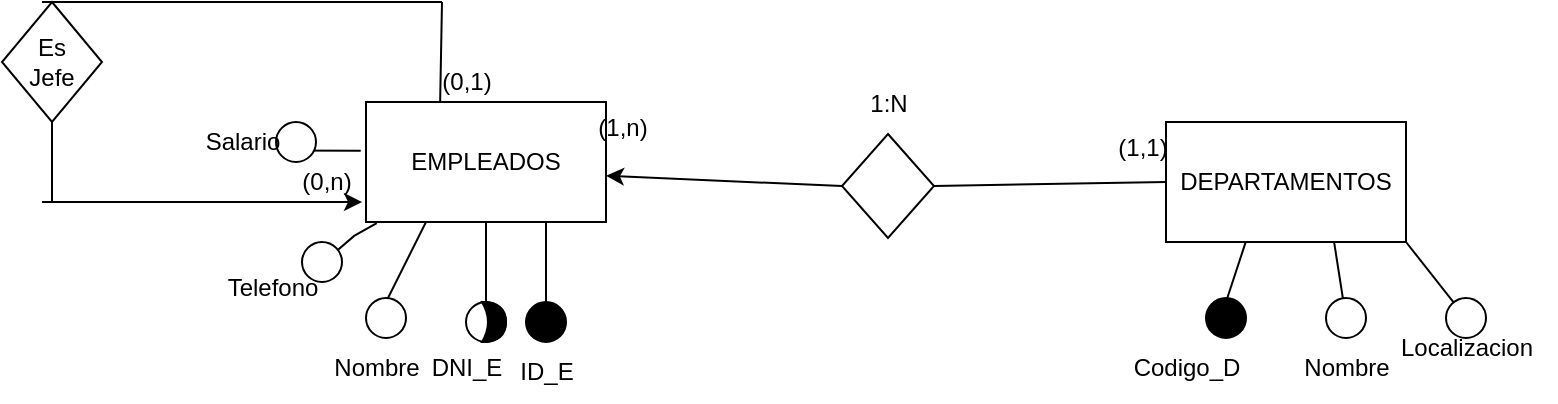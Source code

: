 <mxfile version="24.7.16">
  <diagram name="Página-1" id="xLEbLWEpb5DnmM2ml_3p">
    <mxGraphModel dx="794" dy="724" grid="1" gridSize="10" guides="1" tooltips="1" connect="1" arrows="1" fold="1" page="1" pageScale="1" pageWidth="827" pageHeight="1169" math="0" shadow="0">
      <root>
        <mxCell id="0" />
        <mxCell id="1" parent="0" />
        <mxCell id="GEkU-7t59s7T-fOhTXQf-1" value="EMPLEADOS" style="rounded=0;whiteSpace=wrap;html=1;" vertex="1" parent="1">
          <mxGeometry x="232" y="80" width="120" height="60" as="geometry" />
        </mxCell>
        <mxCell id="GEkU-7t59s7T-fOhTXQf-2" value="DEPARTAMENTOS" style="rounded=0;whiteSpace=wrap;html=1;" vertex="1" parent="1">
          <mxGeometry x="632" y="90" width="120" height="60" as="geometry" />
        </mxCell>
        <mxCell id="GEkU-7t59s7T-fOhTXQf-3" value="" style="endArrow=none;html=1;rounded=0;entryX=0.75;entryY=1;entryDx=0;entryDy=0;" edge="1" parent="1" source="GEkU-7t59s7T-fOhTXQf-4" target="GEkU-7t59s7T-fOhTXQf-1">
          <mxGeometry width="50" height="50" relative="1" as="geometry">
            <mxPoint x="322" y="180" as="sourcePoint" />
            <mxPoint x="532" y="100" as="targetPoint" />
          </mxGeometry>
        </mxCell>
        <mxCell id="GEkU-7t59s7T-fOhTXQf-5" value="" style="endArrow=none;html=1;rounded=0;entryX=0.75;entryY=1;entryDx=0;entryDy=0;" edge="1" parent="1" target="GEkU-7t59s7T-fOhTXQf-4">
          <mxGeometry width="50" height="50" relative="1" as="geometry">
            <mxPoint x="322" y="180" as="sourcePoint" />
            <mxPoint x="322" y="140" as="targetPoint" />
          </mxGeometry>
        </mxCell>
        <mxCell id="GEkU-7t59s7T-fOhTXQf-4" value="" style="ellipse;whiteSpace=wrap;html=1;aspect=fixed;fillColor=#000000;" vertex="1" parent="1">
          <mxGeometry x="312" y="180" width="20" height="20" as="geometry" />
        </mxCell>
        <mxCell id="GEkU-7t59s7T-fOhTXQf-6" value="ID_E" style="text;html=1;align=center;verticalAlign=middle;resizable=0;points=[];autosize=1;strokeColor=none;fillColor=none;" vertex="1" parent="1">
          <mxGeometry x="297" y="200" width="50" height="30" as="geometry" />
        </mxCell>
        <mxCell id="GEkU-7t59s7T-fOhTXQf-7" value="" style="endArrow=none;html=1;rounded=0;entryX=0.5;entryY=1;entryDx=0;entryDy=0;" edge="1" parent="1" target="GEkU-7t59s7T-fOhTXQf-1">
          <mxGeometry width="50" height="50" relative="1" as="geometry">
            <mxPoint x="292" y="180" as="sourcePoint" />
            <mxPoint x="332" y="150" as="targetPoint" />
          </mxGeometry>
        </mxCell>
        <mxCell id="GEkU-7t59s7T-fOhTXQf-8" value="" style="ellipse;whiteSpace=wrap;html=1;aspect=fixed;shadow=0;" vertex="1" parent="1">
          <mxGeometry x="282" y="180" width="20" height="20" as="geometry" />
        </mxCell>
        <mxCell id="GEkU-7t59s7T-fOhTXQf-9" value="DNI_E" style="text;html=1;align=center;verticalAlign=middle;resizable=0;points=[];autosize=1;strokeColor=none;fillColor=none;" vertex="1" parent="1">
          <mxGeometry x="252" y="198" width="60" height="30" as="geometry" />
        </mxCell>
        <mxCell id="GEkU-7t59s7T-fOhTXQf-10" value="" style="endArrow=none;html=1;rounded=0;entryX=0.25;entryY=1;entryDx=0;entryDy=0;" edge="1" parent="1" target="GEkU-7t59s7T-fOhTXQf-1">
          <mxGeometry width="50" height="50" relative="1" as="geometry">
            <mxPoint x="242" y="180" as="sourcePoint" />
            <mxPoint x="302" y="150" as="targetPoint" />
          </mxGeometry>
        </mxCell>
        <mxCell id="GEkU-7t59s7T-fOhTXQf-11" value="" style="ellipse;whiteSpace=wrap;html=1;aspect=fixed;" vertex="1" parent="1">
          <mxGeometry x="232" y="178" width="20" height="20" as="geometry" />
        </mxCell>
        <mxCell id="GEkU-7t59s7T-fOhTXQf-17" value="Nombre" style="text;html=1;align=center;verticalAlign=middle;resizable=0;points=[];autosize=1;strokeColor=none;fillColor=none;" vertex="1" parent="1">
          <mxGeometry x="202" y="198" width="70" height="30" as="geometry" />
        </mxCell>
        <mxCell id="GEkU-7t59s7T-fOhTXQf-18" value="" style="endArrow=none;html=1;rounded=0;entryX=-0.006;entryY=0.894;entryDx=0;entryDy=0;entryPerimeter=0;exitX=0.885;exitY=0.036;exitDx=0;exitDy=0;exitPerimeter=0;" edge="1" parent="1" source="GEkU-7t59s7T-fOhTXQf-20">
          <mxGeometry width="50" height="50" relative="1" as="geometry">
            <mxPoint x="247.93" y="128" as="sourcePoint" />
            <mxPoint x="237.36" y="140.59" as="targetPoint" />
            <Array as="points">
              <mxPoint x="226.08" y="146.95" />
            </Array>
          </mxGeometry>
        </mxCell>
        <mxCell id="GEkU-7t59s7T-fOhTXQf-19" value="" style="ellipse;whiteSpace=wrap;html=1;aspect=fixed;" vertex="1" parent="1">
          <mxGeometry x="200" y="150" width="20" height="20" as="geometry" />
        </mxCell>
        <mxCell id="GEkU-7t59s7T-fOhTXQf-20" value="Telefono" style="text;html=1;align=center;verticalAlign=middle;resizable=0;points=[];autosize=1;strokeColor=none;fillColor=none;" vertex="1" parent="1">
          <mxGeometry x="150" y="158" width="70" height="30" as="geometry" />
        </mxCell>
        <mxCell id="GEkU-7t59s7T-fOhTXQf-21" value="" style="endArrow=none;html=1;rounded=0;entryX=-0.022;entryY=0.406;entryDx=0;entryDy=0;entryPerimeter=0;exitX=0.035;exitY=-0.027;exitDx=0;exitDy=0;exitPerimeter=0;" edge="1" parent="1" source="GEkU-7t59s7T-fOhTXQf-46" target="GEkU-7t59s7T-fOhTXQf-1">
          <mxGeometry width="50" height="50" relative="1" as="geometry">
            <mxPoint x="202" y="110" as="sourcePoint" />
            <mxPoint x="241" y="144" as="targetPoint" />
          </mxGeometry>
        </mxCell>
        <mxCell id="GEkU-7t59s7T-fOhTXQf-22" value="" style="ellipse;whiteSpace=wrap;html=1;aspect=fixed;" vertex="1" parent="1">
          <mxGeometry x="187" y="90" width="20" height="20" as="geometry" />
        </mxCell>
        <mxCell id="GEkU-7t59s7T-fOhTXQf-23" value="Salario" style="text;html=1;align=center;verticalAlign=middle;resizable=0;points=[];autosize=1;strokeColor=none;fillColor=none;" vertex="1" parent="1">
          <mxGeometry x="140" y="85" width="60" height="30" as="geometry" />
        </mxCell>
        <mxCell id="GEkU-7t59s7T-fOhTXQf-24" value="" style="endArrow=none;html=1;rounded=0;entryX=0.333;entryY=0.995;entryDx=0;entryDy=0;entryPerimeter=0;" edge="1" parent="1" target="GEkU-7t59s7T-fOhTXQf-2">
          <mxGeometry width="50" height="50" relative="1" as="geometry">
            <mxPoint x="662" y="180" as="sourcePoint" />
            <mxPoint x="332" y="150" as="targetPoint" />
          </mxGeometry>
        </mxCell>
        <mxCell id="GEkU-7t59s7T-fOhTXQf-25" value="" style="ellipse;whiteSpace=wrap;html=1;aspect=fixed;fillColor=#000000;" vertex="1" parent="1">
          <mxGeometry x="652" y="178" width="20" height="20" as="geometry" />
        </mxCell>
        <mxCell id="GEkU-7t59s7T-fOhTXQf-26" value="" style="ellipse;whiteSpace=wrap;html=1;aspect=fixed;" vertex="1" parent="1">
          <mxGeometry x="712" y="178" width="20" height="20" as="geometry" />
        </mxCell>
        <mxCell id="GEkU-7t59s7T-fOhTXQf-27" value="" style="ellipse;whiteSpace=wrap;html=1;aspect=fixed;" vertex="1" parent="1">
          <mxGeometry x="772" y="178" width="20" height="20" as="geometry" />
        </mxCell>
        <mxCell id="GEkU-7t59s7T-fOhTXQf-28" value="" style="endArrow=none;html=1;rounded=0;entryX=0.7;entryY=0.995;entryDx=0;entryDy=0;entryPerimeter=0;" edge="1" parent="1" source="GEkU-7t59s7T-fOhTXQf-26" target="GEkU-7t59s7T-fOhTXQf-2">
          <mxGeometry width="50" height="50" relative="1" as="geometry">
            <mxPoint x="672" y="190" as="sourcePoint" />
            <mxPoint x="682" y="160" as="targetPoint" />
          </mxGeometry>
        </mxCell>
        <mxCell id="GEkU-7t59s7T-fOhTXQf-29" value="" style="endArrow=none;html=1;rounded=0;entryX=1;entryY=1;entryDx=0;entryDy=0;" edge="1" parent="1" source="GEkU-7t59s7T-fOhTXQf-27" target="GEkU-7t59s7T-fOhTXQf-2">
          <mxGeometry width="50" height="50" relative="1" as="geometry">
            <mxPoint x="682" y="200" as="sourcePoint" />
            <mxPoint x="692" y="170" as="targetPoint" />
          </mxGeometry>
        </mxCell>
        <mxCell id="GEkU-7t59s7T-fOhTXQf-30" value="Codigo_D" style="text;html=1;align=center;verticalAlign=middle;resizable=0;points=[];autosize=1;strokeColor=none;fillColor=none;" vertex="1" parent="1">
          <mxGeometry x="602" y="198" width="80" height="30" as="geometry" />
        </mxCell>
        <mxCell id="GEkU-7t59s7T-fOhTXQf-31" value="Nombre" style="text;html=1;align=center;verticalAlign=middle;resizable=0;points=[];autosize=1;strokeColor=none;fillColor=none;" vertex="1" parent="1">
          <mxGeometry x="687" y="198" width="70" height="30" as="geometry" />
        </mxCell>
        <mxCell id="GEkU-7t59s7T-fOhTXQf-32" value="Localizacion" style="text;html=1;align=center;verticalAlign=middle;resizable=0;points=[];autosize=1;strokeColor=none;fillColor=none;" vertex="1" parent="1">
          <mxGeometry x="737" y="188" width="90" height="30" as="geometry" />
        </mxCell>
        <mxCell id="GEkU-7t59s7T-fOhTXQf-33" value="" style="rhombus;whiteSpace=wrap;html=1;" vertex="1" parent="1">
          <mxGeometry x="470" y="96" width="46" height="52" as="geometry" />
        </mxCell>
        <mxCell id="GEkU-7t59s7T-fOhTXQf-35" value="" style="endArrow=classic;html=1;rounded=0;entryX=1;entryY=0.5;entryDx=0;entryDy=0;exitX=0;exitY=0.5;exitDx=0;exitDy=0;" edge="1" parent="1" source="GEkU-7t59s7T-fOhTXQf-33">
          <mxGeometry width="50" height="50" relative="1" as="geometry">
            <mxPoint x="471.61" y="127.09" as="sourcePoint" />
            <mxPoint x="352.0" y="116.91" as="targetPoint" />
          </mxGeometry>
        </mxCell>
        <mxCell id="GEkU-7t59s7T-fOhTXQf-37" value="" style="endArrow=none;html=1;rounded=0;entryX=0;entryY=0.5;entryDx=0;entryDy=0;exitX=1;exitY=0.5;exitDx=0;exitDy=0;" edge="1" parent="1" source="GEkU-7t59s7T-fOhTXQf-33" target="GEkU-7t59s7T-fOhTXQf-2">
          <mxGeometry width="50" height="50" relative="1" as="geometry">
            <mxPoint x="472" y="160" as="sourcePoint" />
            <mxPoint x="522" y="110" as="targetPoint" />
          </mxGeometry>
        </mxCell>
        <mxCell id="GEkU-7t59s7T-fOhTXQf-38" value="" style="endArrow=none;html=1;rounded=0;exitX=0.309;exitY=-0.007;exitDx=0;exitDy=0;exitPerimeter=0;" edge="1" parent="1" source="GEkU-7t59s7T-fOhTXQf-1">
          <mxGeometry width="50" height="50" relative="1" as="geometry">
            <mxPoint x="270" y="70" as="sourcePoint" />
            <mxPoint x="270" y="30" as="targetPoint" />
          </mxGeometry>
        </mxCell>
        <mxCell id="GEkU-7t59s7T-fOhTXQf-39" value="" style="shape=xor;whiteSpace=wrap;html=1;strokeColor=#000000;fillColor=#000000;" vertex="1" parent="1">
          <mxGeometry x="290" y="180" width="12" height="20" as="geometry" />
        </mxCell>
        <mxCell id="GEkU-7t59s7T-fOhTXQf-40" value="" style="endArrow=none;html=1;rounded=0;" edge="1" parent="1">
          <mxGeometry width="50" height="50" relative="1" as="geometry">
            <mxPoint x="70" y="30" as="sourcePoint" />
            <mxPoint x="270" y="30" as="targetPoint" />
          </mxGeometry>
        </mxCell>
        <mxCell id="GEkU-7t59s7T-fOhTXQf-41" value="Es&lt;div&gt;Jefe&lt;/div&gt;" style="rhombus;whiteSpace=wrap;html=1;" vertex="1" parent="1">
          <mxGeometry x="50" y="30" width="50" height="60" as="geometry" />
        </mxCell>
        <mxCell id="GEkU-7t59s7T-fOhTXQf-44" value="" style="endArrow=classic;html=1;rounded=0;" edge="1" parent="1">
          <mxGeometry width="50" height="50" relative="1" as="geometry">
            <mxPoint x="70" y="130" as="sourcePoint" />
            <mxPoint x="230" y="130" as="targetPoint" />
          </mxGeometry>
        </mxCell>
        <mxCell id="GEkU-7t59s7T-fOhTXQf-45" value="" style="endArrow=none;html=1;rounded=0;entryX=0.5;entryY=1;entryDx=0;entryDy=0;" edge="1" parent="1" target="GEkU-7t59s7T-fOhTXQf-41">
          <mxGeometry width="50" height="50" relative="1" as="geometry">
            <mxPoint x="75" y="130" as="sourcePoint" />
            <mxPoint x="340" y="80" as="targetPoint" />
          </mxGeometry>
        </mxCell>
        <mxCell id="GEkU-7t59s7T-fOhTXQf-46" value="(0,n)" style="text;html=1;align=center;verticalAlign=middle;resizable=0;points=[];autosize=1;strokeColor=none;fillColor=none;" vertex="1" parent="1">
          <mxGeometry x="187" y="105" width="50" height="30" as="geometry" />
        </mxCell>
        <mxCell id="GEkU-7t59s7T-fOhTXQf-48" value="(0,1)" style="text;html=1;align=center;verticalAlign=middle;resizable=0;points=[];autosize=1;strokeColor=none;fillColor=none;" vertex="1" parent="1">
          <mxGeometry x="257" y="55" width="50" height="30" as="geometry" />
        </mxCell>
        <mxCell id="GEkU-7t59s7T-fOhTXQf-49" value="(1,1)" style="text;html=1;align=center;verticalAlign=middle;resizable=0;points=[];autosize=1;strokeColor=none;fillColor=none;" vertex="1" parent="1">
          <mxGeometry x="595" y="88" width="50" height="30" as="geometry" />
        </mxCell>
        <mxCell id="GEkU-7t59s7T-fOhTXQf-50" value="(1,n)" style="text;html=1;align=center;verticalAlign=middle;resizable=0;points=[];autosize=1;strokeColor=none;fillColor=none;" vertex="1" parent="1">
          <mxGeometry x="335" y="78" width="50" height="30" as="geometry" />
        </mxCell>
        <mxCell id="GEkU-7t59s7T-fOhTXQf-51" value="1:N" style="text;html=1;align=center;verticalAlign=middle;resizable=0;points=[];autosize=1;strokeColor=none;fillColor=none;" vertex="1" parent="1">
          <mxGeometry x="473" y="66" width="40" height="30" as="geometry" />
        </mxCell>
      </root>
    </mxGraphModel>
  </diagram>
</mxfile>
